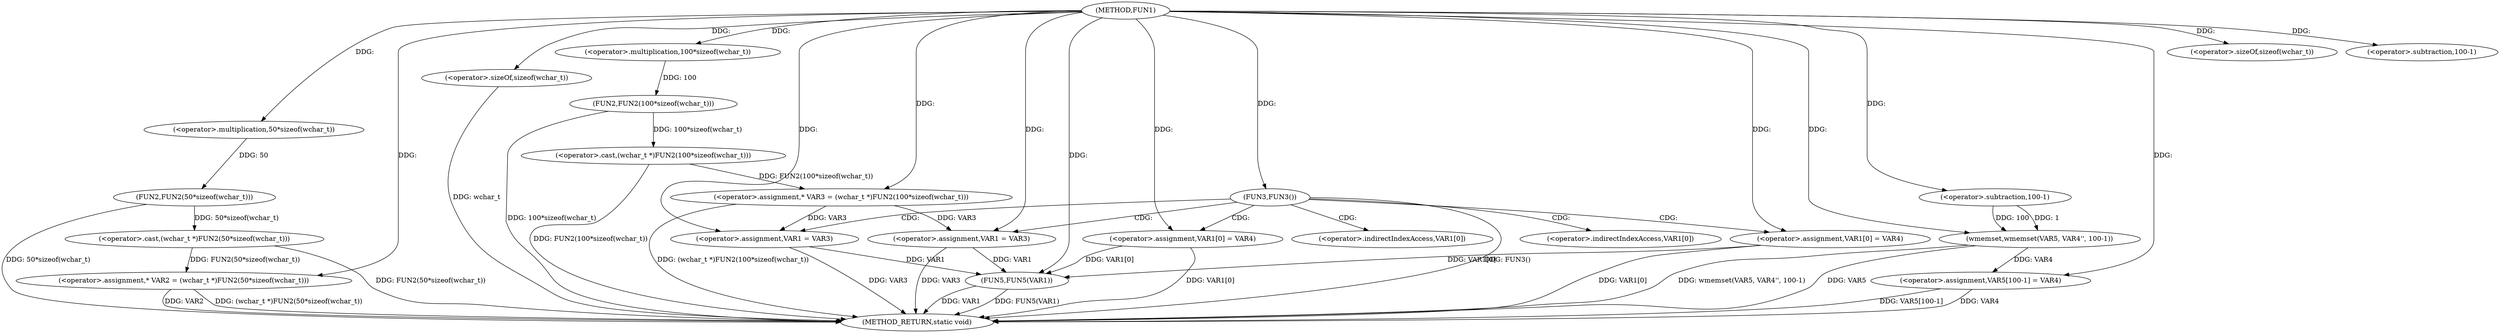 digraph FUN1 {  
"1000100" [label = "(METHOD,FUN1)" ]
"1000161" [label = "(METHOD_RETURN,static void)" ]
"1000104" [label = "(<operator>.assignment,* VAR2 = (wchar_t *)FUN2(50*sizeof(wchar_t)))" ]
"1000106" [label = "(<operator>.cast,(wchar_t *)FUN2(50*sizeof(wchar_t)))" ]
"1000108" [label = "(FUN2,FUN2(50*sizeof(wchar_t)))" ]
"1000109" [label = "(<operator>.multiplication,50*sizeof(wchar_t))" ]
"1000111" [label = "(<operator>.sizeOf,sizeof(wchar_t))" ]
"1000114" [label = "(<operator>.assignment,* VAR3 = (wchar_t *)FUN2(100*sizeof(wchar_t)))" ]
"1000116" [label = "(<operator>.cast,(wchar_t *)FUN2(100*sizeof(wchar_t)))" ]
"1000118" [label = "(FUN2,FUN2(100*sizeof(wchar_t)))" ]
"1000119" [label = "(<operator>.multiplication,100*sizeof(wchar_t))" ]
"1000121" [label = "(<operator>.sizeOf,sizeof(wchar_t))" ]
"1000124" [label = "(FUN3,FUN3())" ]
"1000126" [label = "(<operator>.assignment,VAR1 = VAR3)" ]
"1000129" [label = "(<operator>.assignment,VAR1[0] = VAR4)" ]
"1000136" [label = "(<operator>.assignment,VAR1 = VAR3)" ]
"1000139" [label = "(<operator>.assignment,VAR1[0] = VAR4)" ]
"1000146" [label = "(wmemset,wmemset(VAR5, VAR4'', 100-1))" ]
"1000149" [label = "(<operator>.subtraction,100-1)" ]
"1000152" [label = "(<operator>.assignment,VAR5[100-1] = VAR4)" ]
"1000155" [label = "(<operator>.subtraction,100-1)" ]
"1000159" [label = "(FUN5,FUN5(VAR1))" ]
"1000130" [label = "(<operator>.indirectIndexAccess,VAR1[0])" ]
"1000140" [label = "(<operator>.indirectIndexAccess,VAR1[0])" ]
  "1000159" -> "1000161"  [ label = "DDG: FUN5(VAR1)"] 
  "1000106" -> "1000161"  [ label = "DDG: FUN2(50*sizeof(wchar_t))"] 
  "1000104" -> "1000161"  [ label = "DDG: VAR2"] 
  "1000152" -> "1000161"  [ label = "DDG: VAR5[100-1]"] 
  "1000116" -> "1000161"  [ label = "DDG: FUN2(100*sizeof(wchar_t))"] 
  "1000118" -> "1000161"  [ label = "DDG: 100*sizeof(wchar_t)"] 
  "1000146" -> "1000161"  [ label = "DDG: wmemset(VAR5, VAR4'', 100-1)"] 
  "1000124" -> "1000161"  [ label = "DDG: FUN3()"] 
  "1000129" -> "1000161"  [ label = "DDG: VAR1[0]"] 
  "1000159" -> "1000161"  [ label = "DDG: VAR1"] 
  "1000139" -> "1000161"  [ label = "DDG: VAR1[0]"] 
  "1000152" -> "1000161"  [ label = "DDG: VAR4"] 
  "1000121" -> "1000161"  [ label = "DDG: wchar_t"] 
  "1000126" -> "1000161"  [ label = "DDG: VAR3"] 
  "1000136" -> "1000161"  [ label = "DDG: VAR3"] 
  "1000146" -> "1000161"  [ label = "DDG: VAR5"] 
  "1000114" -> "1000161"  [ label = "DDG: (wchar_t *)FUN2(100*sizeof(wchar_t))"] 
  "1000104" -> "1000161"  [ label = "DDG: (wchar_t *)FUN2(50*sizeof(wchar_t))"] 
  "1000108" -> "1000161"  [ label = "DDG: 50*sizeof(wchar_t)"] 
  "1000106" -> "1000104"  [ label = "DDG: FUN2(50*sizeof(wchar_t))"] 
  "1000100" -> "1000104"  [ label = "DDG: "] 
  "1000108" -> "1000106"  [ label = "DDG: 50*sizeof(wchar_t)"] 
  "1000109" -> "1000108"  [ label = "DDG: 50"] 
  "1000100" -> "1000109"  [ label = "DDG: "] 
  "1000100" -> "1000111"  [ label = "DDG: "] 
  "1000116" -> "1000114"  [ label = "DDG: FUN2(100*sizeof(wchar_t))"] 
  "1000100" -> "1000114"  [ label = "DDG: "] 
  "1000118" -> "1000116"  [ label = "DDG: 100*sizeof(wchar_t)"] 
  "1000119" -> "1000118"  [ label = "DDG: 100"] 
  "1000100" -> "1000119"  [ label = "DDG: "] 
  "1000100" -> "1000121"  [ label = "DDG: "] 
  "1000100" -> "1000124"  [ label = "DDG: "] 
  "1000114" -> "1000126"  [ label = "DDG: VAR3"] 
  "1000100" -> "1000126"  [ label = "DDG: "] 
  "1000100" -> "1000129"  [ label = "DDG: "] 
  "1000114" -> "1000136"  [ label = "DDG: VAR3"] 
  "1000100" -> "1000136"  [ label = "DDG: "] 
  "1000100" -> "1000139"  [ label = "DDG: "] 
  "1000100" -> "1000146"  [ label = "DDG: "] 
  "1000149" -> "1000146"  [ label = "DDG: 100"] 
  "1000149" -> "1000146"  [ label = "DDG: 1"] 
  "1000100" -> "1000149"  [ label = "DDG: "] 
  "1000146" -> "1000152"  [ label = "DDG: VAR4"] 
  "1000100" -> "1000152"  [ label = "DDG: "] 
  "1000100" -> "1000155"  [ label = "DDG: "] 
  "1000129" -> "1000159"  [ label = "DDG: VAR1[0]"] 
  "1000139" -> "1000159"  [ label = "DDG: VAR1[0]"] 
  "1000126" -> "1000159"  [ label = "DDG: VAR1"] 
  "1000136" -> "1000159"  [ label = "DDG: VAR1"] 
  "1000100" -> "1000159"  [ label = "DDG: "] 
  "1000124" -> "1000129"  [ label = "CDG: "] 
  "1000124" -> "1000130"  [ label = "CDG: "] 
  "1000124" -> "1000139"  [ label = "CDG: "] 
  "1000124" -> "1000136"  [ label = "CDG: "] 
  "1000124" -> "1000140"  [ label = "CDG: "] 
  "1000124" -> "1000126"  [ label = "CDG: "] 
}
